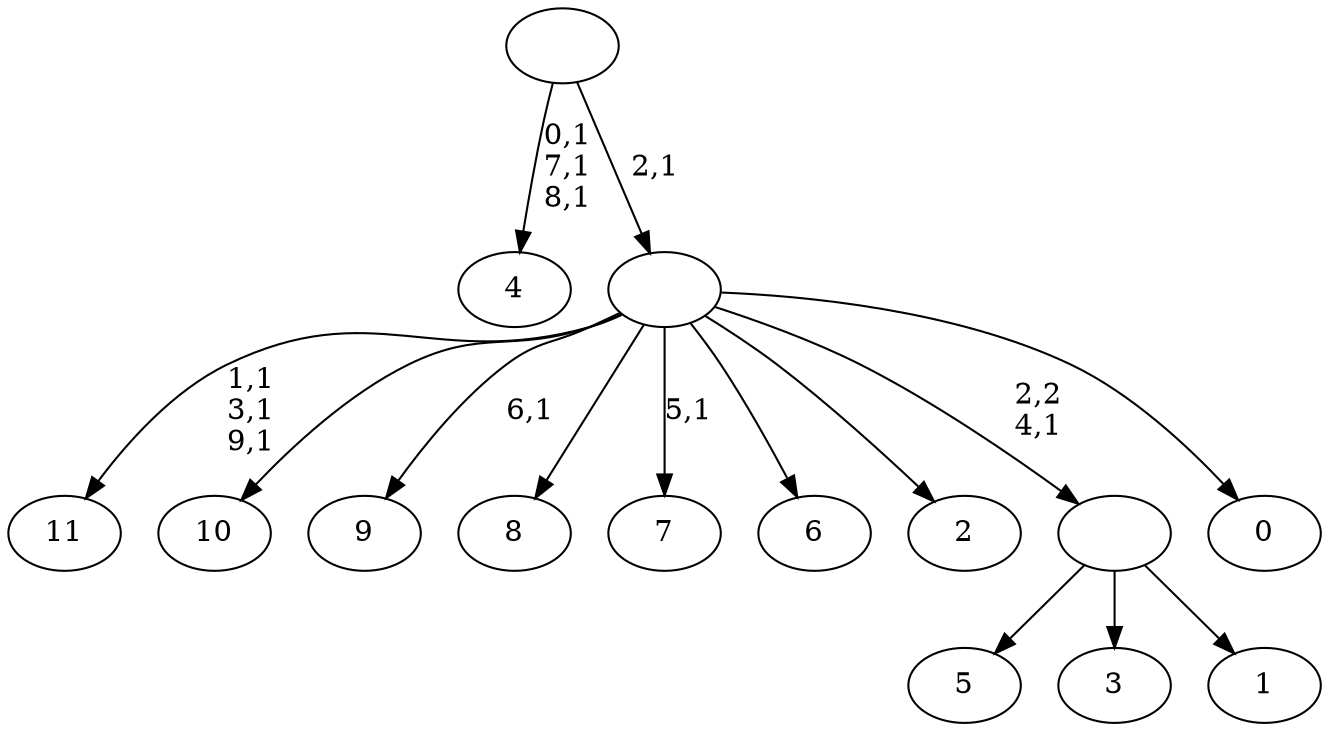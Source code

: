 digraph T {
	22 [label="11"]
	18 [label="10"]
	17 [label="9"]
	15 [label="8"]
	14 [label="7"]
	12 [label="6"]
	11 [label="5"]
	10 [label="4"]
	6 [label="3"]
	5 [label="2"]
	4 [label="1"]
	3 [label=""]
	2 [label="0"]
	1 [label=""]
	0 [label=""]
	3 -> 11 [label=""]
	3 -> 6 [label=""]
	3 -> 4 [label=""]
	1 -> 14 [label="5,1"]
	1 -> 17 [label="6,1"]
	1 -> 22 [label="1,1\n3,1\n9,1"]
	1 -> 18 [label=""]
	1 -> 15 [label=""]
	1 -> 12 [label=""]
	1 -> 5 [label=""]
	1 -> 3 [label="2,2\n4,1"]
	1 -> 2 [label=""]
	0 -> 10 [label="0,1\n7,1\n8,1"]
	0 -> 1 [label="2,1"]
}
